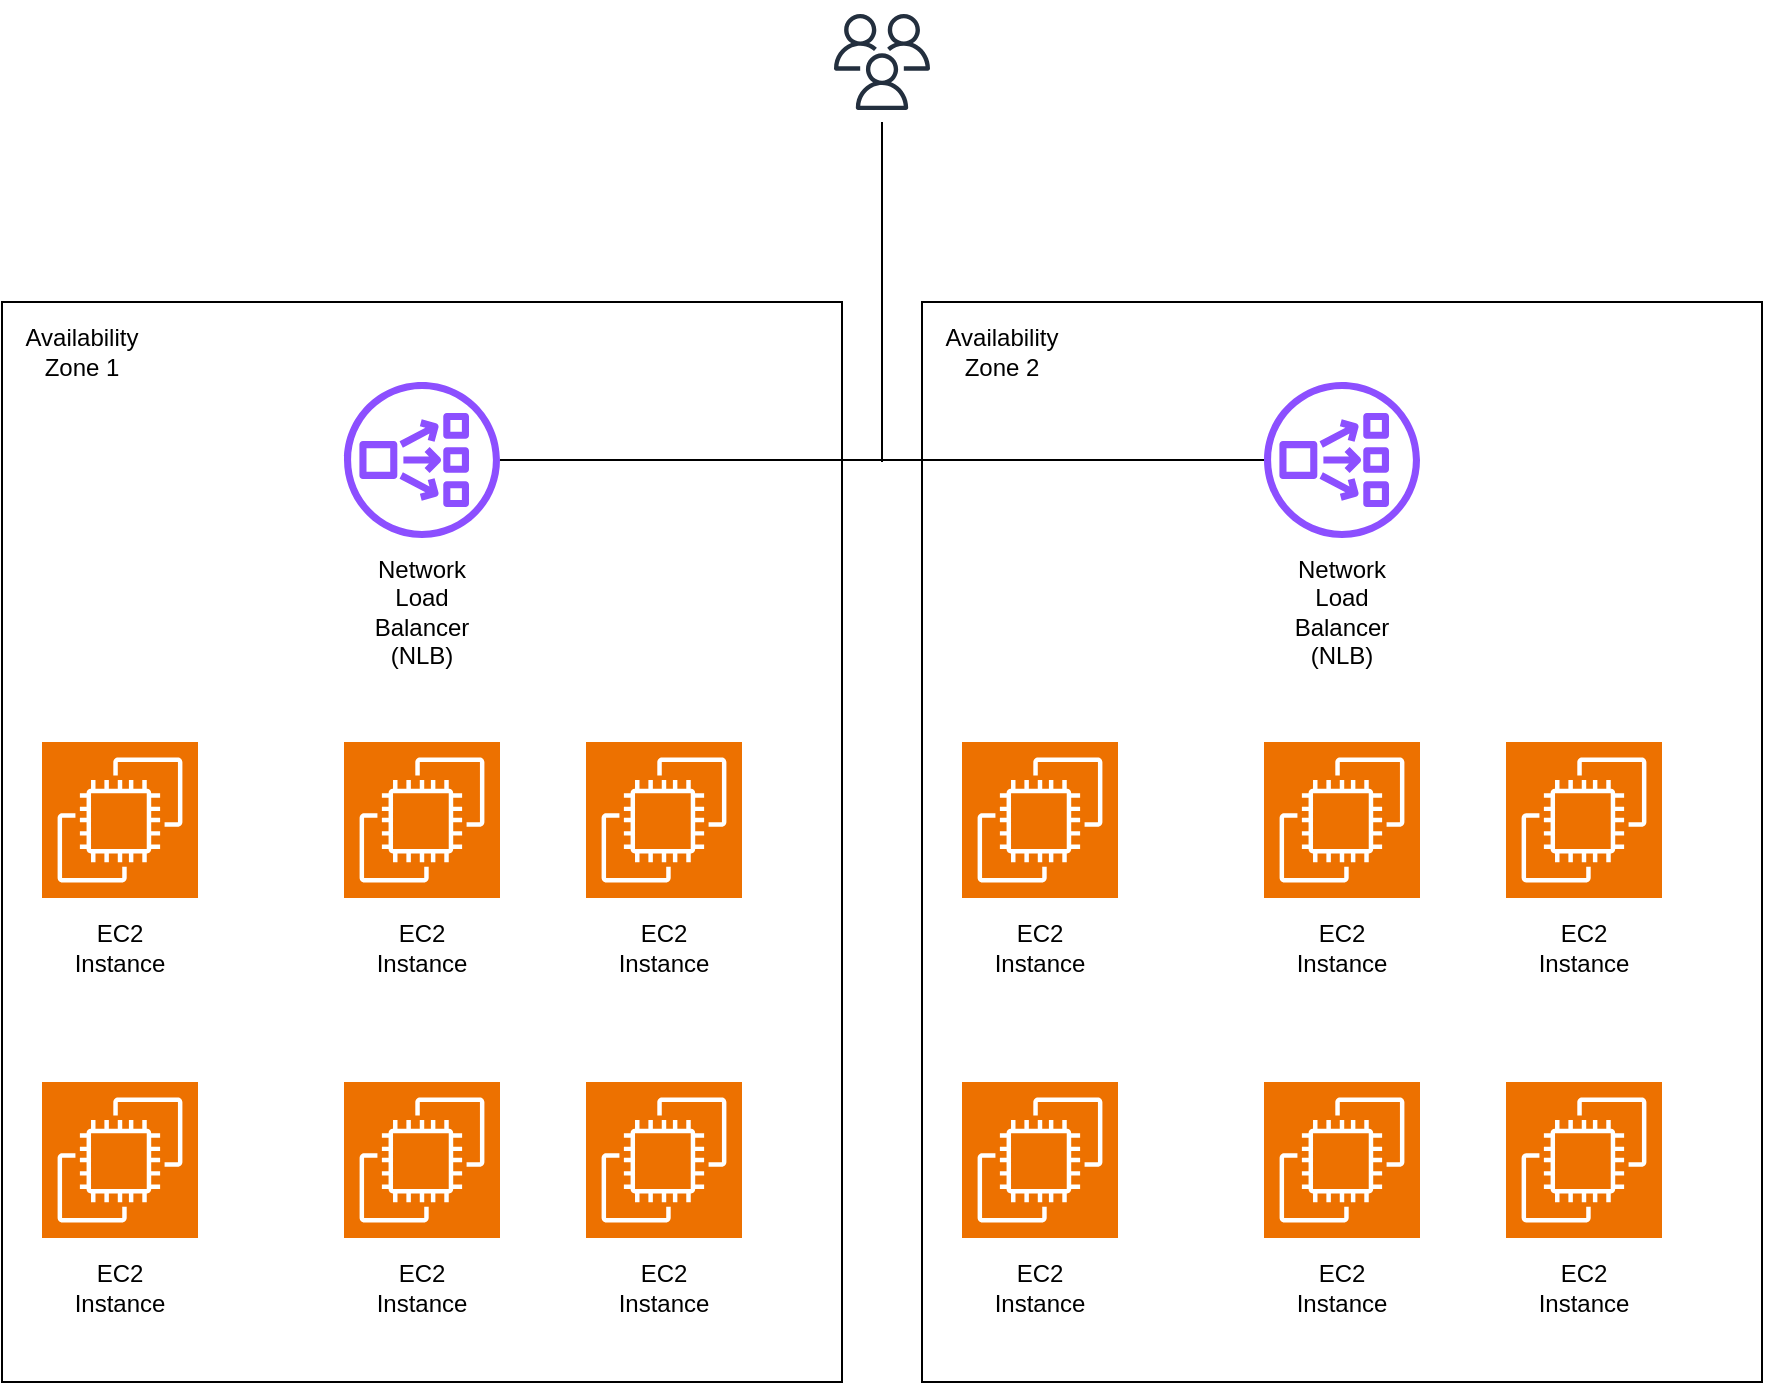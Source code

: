 <mxfile version="22.1.16" type="github">
  <diagram name="Page-1" id="1RVk4KsR5PGaiZHPokZL">
    <mxGraphModel dx="594" dy="3352" grid="1" gridSize="10" guides="1" tooltips="1" connect="1" arrows="1" fold="1" page="1" pageScale="1" pageWidth="850" pageHeight="1100" math="0" shadow="0">
      <root>
        <mxCell id="0" />
        <mxCell id="1" parent="0" />
        <mxCell id="uF8s6PgjlwYvejcAV3IK-3" value="" style="rounded=0;whiteSpace=wrap;html=1;" vertex="1" parent="1">
          <mxGeometry x="40" y="140" width="420" height="540" as="geometry" />
        </mxCell>
        <mxCell id="uF8s6PgjlwYvejcAV3IK-1" value="" style="sketch=0;outlineConnect=0;fontColor=#232F3E;gradientColor=none;strokeColor=#232F3E;fillColor=#ffffff;dashed=0;verticalLabelPosition=bottom;verticalAlign=top;align=center;html=1;fontSize=12;fontStyle=0;aspect=fixed;shape=mxgraph.aws4.resourceIcon;resIcon=mxgraph.aws4.users;" vertex="1" parent="1">
          <mxGeometry x="450" y="-10" width="60" height="60" as="geometry" />
        </mxCell>
        <mxCell id="uF8s6PgjlwYvejcAV3IK-5" value="" style="group" vertex="1" connectable="0" parent="1">
          <mxGeometry x="211" y="180" width="78" height="130" as="geometry" />
        </mxCell>
        <mxCell id="uF8s6PgjlwYvejcAV3IK-2" value="" style="sketch=0;outlineConnect=0;fontColor=#232F3E;gradientColor=none;fillColor=#8C4FFF;strokeColor=none;dashed=0;verticalLabelPosition=bottom;verticalAlign=top;align=center;html=1;fontSize=12;fontStyle=0;aspect=fixed;pointerEvents=1;shape=mxgraph.aws4.network_load_balancer;" vertex="1" parent="uF8s6PgjlwYvejcAV3IK-5">
          <mxGeometry width="78" height="78" as="geometry" />
        </mxCell>
        <mxCell id="uF8s6PgjlwYvejcAV3IK-4" value="Network Load Balancer (NLB)" style="text;html=1;strokeColor=none;fillColor=none;align=center;verticalAlign=middle;whiteSpace=wrap;rounded=0;" vertex="1" parent="uF8s6PgjlwYvejcAV3IK-5">
          <mxGeometry x="9" y="100" width="60" height="30" as="geometry" />
        </mxCell>
        <mxCell id="uF8s6PgjlwYvejcAV3IK-8" value="" style="group" vertex="1" connectable="0" parent="1">
          <mxGeometry x="332" y="530" width="78" height="118" as="geometry" />
        </mxCell>
        <mxCell id="uF8s6PgjlwYvejcAV3IK-6" value="EC2 Instance" style="text;html=1;strokeColor=none;fillColor=none;align=center;verticalAlign=middle;whiteSpace=wrap;rounded=0;" vertex="1" parent="uF8s6PgjlwYvejcAV3IK-8">
          <mxGeometry x="9" y="88" width="60" height="30" as="geometry" />
        </mxCell>
        <mxCell id="uF8s6PgjlwYvejcAV3IK-7" value="" style="sketch=0;points=[[0,0,0],[0.25,0,0],[0.5,0,0],[0.75,0,0],[1,0,0],[0,1,0],[0.25,1,0],[0.5,1,0],[0.75,1,0],[1,1,0],[0,0.25,0],[0,0.5,0],[0,0.75,0],[1,0.25,0],[1,0.5,0],[1,0.75,0]];outlineConnect=0;fontColor=#232F3E;fillColor=#ED7100;strokeColor=#ffffff;dashed=0;verticalLabelPosition=bottom;verticalAlign=top;align=center;html=1;fontSize=12;fontStyle=0;aspect=fixed;shape=mxgraph.aws4.resourceIcon;resIcon=mxgraph.aws4.ec2;" vertex="1" parent="uF8s6PgjlwYvejcAV3IK-8">
          <mxGeometry width="78" height="78" as="geometry" />
        </mxCell>
        <mxCell id="uF8s6PgjlwYvejcAV3IK-9" value="" style="group" vertex="1" connectable="0" parent="1">
          <mxGeometry x="211" y="530" width="78" height="118" as="geometry" />
        </mxCell>
        <mxCell id="uF8s6PgjlwYvejcAV3IK-10" value="EC2 Instance" style="text;html=1;strokeColor=none;fillColor=none;align=center;verticalAlign=middle;whiteSpace=wrap;rounded=0;" vertex="1" parent="uF8s6PgjlwYvejcAV3IK-9">
          <mxGeometry x="9" y="88" width="60" height="30" as="geometry" />
        </mxCell>
        <mxCell id="uF8s6PgjlwYvejcAV3IK-11" value="" style="sketch=0;points=[[0,0,0],[0.25,0,0],[0.5,0,0],[0.75,0,0],[1,0,0],[0,1,0],[0.25,1,0],[0.5,1,0],[0.75,1,0],[1,1,0],[0,0.25,0],[0,0.5,0],[0,0.75,0],[1,0.25,0],[1,0.5,0],[1,0.75,0]];outlineConnect=0;fontColor=#232F3E;fillColor=#ED7100;strokeColor=#ffffff;dashed=0;verticalLabelPosition=bottom;verticalAlign=top;align=center;html=1;fontSize=12;fontStyle=0;aspect=fixed;shape=mxgraph.aws4.resourceIcon;resIcon=mxgraph.aws4.ec2;" vertex="1" parent="uF8s6PgjlwYvejcAV3IK-9">
          <mxGeometry width="78" height="78" as="geometry" />
        </mxCell>
        <mxCell id="uF8s6PgjlwYvejcAV3IK-12" value="" style="group" vertex="1" connectable="0" parent="1">
          <mxGeometry x="60" y="530" width="78" height="118" as="geometry" />
        </mxCell>
        <mxCell id="uF8s6PgjlwYvejcAV3IK-13" value="EC2 Instance" style="text;html=1;strokeColor=none;fillColor=none;align=center;verticalAlign=middle;whiteSpace=wrap;rounded=0;" vertex="1" parent="uF8s6PgjlwYvejcAV3IK-12">
          <mxGeometry x="9" y="88" width="60" height="30" as="geometry" />
        </mxCell>
        <mxCell id="uF8s6PgjlwYvejcAV3IK-14" value="" style="sketch=0;points=[[0,0,0],[0.25,0,0],[0.5,0,0],[0.75,0,0],[1,0,0],[0,1,0],[0.25,1,0],[0.5,1,0],[0.75,1,0],[1,1,0],[0,0.25,0],[0,0.5,0],[0,0.75,0],[1,0.25,0],[1,0.5,0],[1,0.75,0]];outlineConnect=0;fontColor=#232F3E;fillColor=#ED7100;strokeColor=#ffffff;dashed=0;verticalLabelPosition=bottom;verticalAlign=top;align=center;html=1;fontSize=12;fontStyle=0;aspect=fixed;shape=mxgraph.aws4.resourceIcon;resIcon=mxgraph.aws4.ec2;" vertex="1" parent="uF8s6PgjlwYvejcAV3IK-12">
          <mxGeometry width="78" height="78" as="geometry" />
        </mxCell>
        <mxCell id="uF8s6PgjlwYvejcAV3IK-15" value="" style="group" vertex="1" connectable="0" parent="1">
          <mxGeometry x="332" y="360" width="78" height="118" as="geometry" />
        </mxCell>
        <mxCell id="uF8s6PgjlwYvejcAV3IK-16" value="EC2 Instance" style="text;html=1;strokeColor=none;fillColor=none;align=center;verticalAlign=middle;whiteSpace=wrap;rounded=0;" vertex="1" parent="uF8s6PgjlwYvejcAV3IK-15">
          <mxGeometry x="9" y="88" width="60" height="30" as="geometry" />
        </mxCell>
        <mxCell id="uF8s6PgjlwYvejcAV3IK-17" value="" style="sketch=0;points=[[0,0,0],[0.25,0,0],[0.5,0,0],[0.75,0,0],[1,0,0],[0,1,0],[0.25,1,0],[0.5,1,0],[0.75,1,0],[1,1,0],[0,0.25,0],[0,0.5,0],[0,0.75,0],[1,0.25,0],[1,0.5,0],[1,0.75,0]];outlineConnect=0;fontColor=#232F3E;fillColor=#ED7100;strokeColor=#ffffff;dashed=0;verticalLabelPosition=bottom;verticalAlign=top;align=center;html=1;fontSize=12;fontStyle=0;aspect=fixed;shape=mxgraph.aws4.resourceIcon;resIcon=mxgraph.aws4.ec2;" vertex="1" parent="uF8s6PgjlwYvejcAV3IK-15">
          <mxGeometry width="78" height="78" as="geometry" />
        </mxCell>
        <mxCell id="uF8s6PgjlwYvejcAV3IK-18" value="" style="group" vertex="1" connectable="0" parent="1">
          <mxGeometry x="211" y="360" width="78" height="118" as="geometry" />
        </mxCell>
        <mxCell id="uF8s6PgjlwYvejcAV3IK-19" value="EC2 Instance" style="text;html=1;strokeColor=none;fillColor=none;align=center;verticalAlign=middle;whiteSpace=wrap;rounded=0;" vertex="1" parent="uF8s6PgjlwYvejcAV3IK-18">
          <mxGeometry x="9" y="88" width="60" height="30" as="geometry" />
        </mxCell>
        <mxCell id="uF8s6PgjlwYvejcAV3IK-20" value="" style="sketch=0;points=[[0,0,0],[0.25,0,0],[0.5,0,0],[0.75,0,0],[1,0,0],[0,1,0],[0.25,1,0],[0.5,1,0],[0.75,1,0],[1,1,0],[0,0.25,0],[0,0.5,0],[0,0.75,0],[1,0.25,0],[1,0.5,0],[1,0.75,0]];outlineConnect=0;fontColor=#232F3E;fillColor=#ED7100;strokeColor=#ffffff;dashed=0;verticalLabelPosition=bottom;verticalAlign=top;align=center;html=1;fontSize=12;fontStyle=0;aspect=fixed;shape=mxgraph.aws4.resourceIcon;resIcon=mxgraph.aws4.ec2;" vertex="1" parent="uF8s6PgjlwYvejcAV3IK-18">
          <mxGeometry width="78" height="78" as="geometry" />
        </mxCell>
        <mxCell id="uF8s6PgjlwYvejcAV3IK-21" value="" style="group" vertex="1" connectable="0" parent="1">
          <mxGeometry x="60" y="360" width="78" height="118" as="geometry" />
        </mxCell>
        <mxCell id="uF8s6PgjlwYvejcAV3IK-22" value="EC2 Instance" style="text;html=1;strokeColor=none;fillColor=none;align=center;verticalAlign=middle;whiteSpace=wrap;rounded=0;" vertex="1" parent="uF8s6PgjlwYvejcAV3IK-21">
          <mxGeometry x="9" y="88" width="60" height="30" as="geometry" />
        </mxCell>
        <mxCell id="uF8s6PgjlwYvejcAV3IK-23" value="" style="sketch=0;points=[[0,0,0],[0.25,0,0],[0.5,0,0],[0.75,0,0],[1,0,0],[0,1,0],[0.25,1,0],[0.5,1,0],[0.75,1,0],[1,1,0],[0,0.25,0],[0,0.5,0],[0,0.75,0],[1,0.25,0],[1,0.5,0],[1,0.75,0]];outlineConnect=0;fontColor=#232F3E;fillColor=#ED7100;strokeColor=#ffffff;dashed=0;verticalLabelPosition=bottom;verticalAlign=top;align=center;html=1;fontSize=12;fontStyle=0;aspect=fixed;shape=mxgraph.aws4.resourceIcon;resIcon=mxgraph.aws4.ec2;" vertex="1" parent="uF8s6PgjlwYvejcAV3IK-21">
          <mxGeometry width="78" height="78" as="geometry" />
        </mxCell>
        <mxCell id="uF8s6PgjlwYvejcAV3IK-24" value="Availability Zone 1" style="text;html=1;strokeColor=none;fillColor=none;align=center;verticalAlign=middle;whiteSpace=wrap;rounded=0;" vertex="1" parent="1">
          <mxGeometry x="50" y="150" width="60" height="30" as="geometry" />
        </mxCell>
        <mxCell id="uF8s6PgjlwYvejcAV3IK-25" value="" style="rounded=0;whiteSpace=wrap;html=1;" vertex="1" parent="1">
          <mxGeometry x="500" y="140" width="420" height="540" as="geometry" />
        </mxCell>
        <mxCell id="uF8s6PgjlwYvejcAV3IK-26" value="" style="group" vertex="1" connectable="0" parent="1">
          <mxGeometry x="671" y="180" width="78" height="130" as="geometry" />
        </mxCell>
        <mxCell id="uF8s6PgjlwYvejcAV3IK-27" value="" style="sketch=0;outlineConnect=0;fontColor=#232F3E;gradientColor=none;fillColor=#8C4FFF;strokeColor=none;dashed=0;verticalLabelPosition=bottom;verticalAlign=top;align=center;html=1;fontSize=12;fontStyle=0;aspect=fixed;pointerEvents=1;shape=mxgraph.aws4.network_load_balancer;" vertex="1" parent="uF8s6PgjlwYvejcAV3IK-26">
          <mxGeometry width="78" height="78" as="geometry" />
        </mxCell>
        <mxCell id="uF8s6PgjlwYvejcAV3IK-28" value="Network Load Balancer (NLB)" style="text;html=1;strokeColor=none;fillColor=none;align=center;verticalAlign=middle;whiteSpace=wrap;rounded=0;" vertex="1" parent="uF8s6PgjlwYvejcAV3IK-26">
          <mxGeometry x="9" y="100" width="60" height="30" as="geometry" />
        </mxCell>
        <mxCell id="uF8s6PgjlwYvejcAV3IK-29" value="" style="group" vertex="1" connectable="0" parent="1">
          <mxGeometry x="792" y="530" width="78" height="118" as="geometry" />
        </mxCell>
        <mxCell id="uF8s6PgjlwYvejcAV3IK-30" value="EC2 Instance" style="text;html=1;strokeColor=none;fillColor=none;align=center;verticalAlign=middle;whiteSpace=wrap;rounded=0;" vertex="1" parent="uF8s6PgjlwYvejcAV3IK-29">
          <mxGeometry x="9" y="88" width="60" height="30" as="geometry" />
        </mxCell>
        <mxCell id="uF8s6PgjlwYvejcAV3IK-31" value="" style="sketch=0;points=[[0,0,0],[0.25,0,0],[0.5,0,0],[0.75,0,0],[1,0,0],[0,1,0],[0.25,1,0],[0.5,1,0],[0.75,1,0],[1,1,0],[0,0.25,0],[0,0.5,0],[0,0.75,0],[1,0.25,0],[1,0.5,0],[1,0.75,0]];outlineConnect=0;fontColor=#232F3E;fillColor=#ED7100;strokeColor=#ffffff;dashed=0;verticalLabelPosition=bottom;verticalAlign=top;align=center;html=1;fontSize=12;fontStyle=0;aspect=fixed;shape=mxgraph.aws4.resourceIcon;resIcon=mxgraph.aws4.ec2;" vertex="1" parent="uF8s6PgjlwYvejcAV3IK-29">
          <mxGeometry width="78" height="78" as="geometry" />
        </mxCell>
        <mxCell id="uF8s6PgjlwYvejcAV3IK-32" value="" style="group" vertex="1" connectable="0" parent="1">
          <mxGeometry x="671" y="530" width="78" height="118" as="geometry" />
        </mxCell>
        <mxCell id="uF8s6PgjlwYvejcAV3IK-33" value="EC2 Instance" style="text;html=1;strokeColor=none;fillColor=none;align=center;verticalAlign=middle;whiteSpace=wrap;rounded=0;" vertex="1" parent="uF8s6PgjlwYvejcAV3IK-32">
          <mxGeometry x="9" y="88" width="60" height="30" as="geometry" />
        </mxCell>
        <mxCell id="uF8s6PgjlwYvejcAV3IK-34" value="" style="sketch=0;points=[[0,0,0],[0.25,0,0],[0.5,0,0],[0.75,0,0],[1,0,0],[0,1,0],[0.25,1,0],[0.5,1,0],[0.75,1,0],[1,1,0],[0,0.25,0],[0,0.5,0],[0,0.75,0],[1,0.25,0],[1,0.5,0],[1,0.75,0]];outlineConnect=0;fontColor=#232F3E;fillColor=#ED7100;strokeColor=#ffffff;dashed=0;verticalLabelPosition=bottom;verticalAlign=top;align=center;html=1;fontSize=12;fontStyle=0;aspect=fixed;shape=mxgraph.aws4.resourceIcon;resIcon=mxgraph.aws4.ec2;" vertex="1" parent="uF8s6PgjlwYvejcAV3IK-32">
          <mxGeometry width="78" height="78" as="geometry" />
        </mxCell>
        <mxCell id="uF8s6PgjlwYvejcAV3IK-35" value="" style="group" vertex="1" connectable="0" parent="1">
          <mxGeometry x="520" y="530" width="78" height="118" as="geometry" />
        </mxCell>
        <mxCell id="uF8s6PgjlwYvejcAV3IK-36" value="EC2 Instance" style="text;html=1;strokeColor=none;fillColor=none;align=center;verticalAlign=middle;whiteSpace=wrap;rounded=0;" vertex="1" parent="uF8s6PgjlwYvejcAV3IK-35">
          <mxGeometry x="9" y="88" width="60" height="30" as="geometry" />
        </mxCell>
        <mxCell id="uF8s6PgjlwYvejcAV3IK-37" value="" style="sketch=0;points=[[0,0,0],[0.25,0,0],[0.5,0,0],[0.75,0,0],[1,0,0],[0,1,0],[0.25,1,0],[0.5,1,0],[0.75,1,0],[1,1,0],[0,0.25,0],[0,0.5,0],[0,0.75,0],[1,0.25,0],[1,0.5,0],[1,0.75,0]];outlineConnect=0;fontColor=#232F3E;fillColor=#ED7100;strokeColor=#ffffff;dashed=0;verticalLabelPosition=bottom;verticalAlign=top;align=center;html=1;fontSize=12;fontStyle=0;aspect=fixed;shape=mxgraph.aws4.resourceIcon;resIcon=mxgraph.aws4.ec2;" vertex="1" parent="uF8s6PgjlwYvejcAV3IK-35">
          <mxGeometry width="78" height="78" as="geometry" />
        </mxCell>
        <mxCell id="uF8s6PgjlwYvejcAV3IK-38" value="" style="group" vertex="1" connectable="0" parent="1">
          <mxGeometry x="792" y="360" width="78" height="118" as="geometry" />
        </mxCell>
        <mxCell id="uF8s6PgjlwYvejcAV3IK-39" value="EC2 Instance" style="text;html=1;strokeColor=none;fillColor=none;align=center;verticalAlign=middle;whiteSpace=wrap;rounded=0;" vertex="1" parent="uF8s6PgjlwYvejcAV3IK-38">
          <mxGeometry x="9" y="88" width="60" height="30" as="geometry" />
        </mxCell>
        <mxCell id="uF8s6PgjlwYvejcAV3IK-40" value="" style="sketch=0;points=[[0,0,0],[0.25,0,0],[0.5,0,0],[0.75,0,0],[1,0,0],[0,1,0],[0.25,1,0],[0.5,1,0],[0.75,1,0],[1,1,0],[0,0.25,0],[0,0.5,0],[0,0.75,0],[1,0.25,0],[1,0.5,0],[1,0.75,0]];outlineConnect=0;fontColor=#232F3E;fillColor=#ED7100;strokeColor=#ffffff;dashed=0;verticalLabelPosition=bottom;verticalAlign=top;align=center;html=1;fontSize=12;fontStyle=0;aspect=fixed;shape=mxgraph.aws4.resourceIcon;resIcon=mxgraph.aws4.ec2;" vertex="1" parent="uF8s6PgjlwYvejcAV3IK-38">
          <mxGeometry width="78" height="78" as="geometry" />
        </mxCell>
        <mxCell id="uF8s6PgjlwYvejcAV3IK-41" value="" style="group" vertex="1" connectable="0" parent="1">
          <mxGeometry x="671" y="360" width="78" height="118" as="geometry" />
        </mxCell>
        <mxCell id="uF8s6PgjlwYvejcAV3IK-42" value="EC2 Instance" style="text;html=1;strokeColor=none;fillColor=none;align=center;verticalAlign=middle;whiteSpace=wrap;rounded=0;" vertex="1" parent="uF8s6PgjlwYvejcAV3IK-41">
          <mxGeometry x="9" y="88" width="60" height="30" as="geometry" />
        </mxCell>
        <mxCell id="uF8s6PgjlwYvejcAV3IK-43" value="" style="sketch=0;points=[[0,0,0],[0.25,0,0],[0.5,0,0],[0.75,0,0],[1,0,0],[0,1,0],[0.25,1,0],[0.5,1,0],[0.75,1,0],[1,1,0],[0,0.25,0],[0,0.5,0],[0,0.75,0],[1,0.25,0],[1,0.5,0],[1,0.75,0]];outlineConnect=0;fontColor=#232F3E;fillColor=#ED7100;strokeColor=#ffffff;dashed=0;verticalLabelPosition=bottom;verticalAlign=top;align=center;html=1;fontSize=12;fontStyle=0;aspect=fixed;shape=mxgraph.aws4.resourceIcon;resIcon=mxgraph.aws4.ec2;" vertex="1" parent="uF8s6PgjlwYvejcAV3IK-41">
          <mxGeometry width="78" height="78" as="geometry" />
        </mxCell>
        <mxCell id="uF8s6PgjlwYvejcAV3IK-44" value="" style="group" vertex="1" connectable="0" parent="1">
          <mxGeometry x="520" y="360" width="78" height="118" as="geometry" />
        </mxCell>
        <mxCell id="uF8s6PgjlwYvejcAV3IK-45" value="EC2 Instance" style="text;html=1;strokeColor=none;fillColor=none;align=center;verticalAlign=middle;whiteSpace=wrap;rounded=0;" vertex="1" parent="uF8s6PgjlwYvejcAV3IK-44">
          <mxGeometry x="9" y="88" width="60" height="30" as="geometry" />
        </mxCell>
        <mxCell id="uF8s6PgjlwYvejcAV3IK-46" value="" style="sketch=0;points=[[0,0,0],[0.25,0,0],[0.5,0,0],[0.75,0,0],[1,0,0],[0,1,0],[0.25,1,0],[0.5,1,0],[0.75,1,0],[1,1,0],[0,0.25,0],[0,0.5,0],[0,0.75,0],[1,0.25,0],[1,0.5,0],[1,0.75,0]];outlineConnect=0;fontColor=#232F3E;fillColor=#ED7100;strokeColor=#ffffff;dashed=0;verticalLabelPosition=bottom;verticalAlign=top;align=center;html=1;fontSize=12;fontStyle=0;aspect=fixed;shape=mxgraph.aws4.resourceIcon;resIcon=mxgraph.aws4.ec2;" vertex="1" parent="uF8s6PgjlwYvejcAV3IK-44">
          <mxGeometry width="78" height="78" as="geometry" />
        </mxCell>
        <mxCell id="uF8s6PgjlwYvejcAV3IK-47" value="Availability Zone 2" style="text;html=1;strokeColor=none;fillColor=none;align=center;verticalAlign=middle;whiteSpace=wrap;rounded=0;" vertex="1" parent="1">
          <mxGeometry x="510" y="150" width="60" height="30" as="geometry" />
        </mxCell>
        <mxCell id="uF8s6PgjlwYvejcAV3IK-48" value="" style="endArrow=none;html=1;rounded=0;" edge="1" parent="1" source="uF8s6PgjlwYvejcAV3IK-2" target="uF8s6PgjlwYvejcAV3IK-27">
          <mxGeometry width="50" height="50" relative="1" as="geometry">
            <mxPoint x="380" y="310" as="sourcePoint" />
            <mxPoint x="430" y="260" as="targetPoint" />
          </mxGeometry>
        </mxCell>
        <mxCell id="uF8s6PgjlwYvejcAV3IK-49" value="" style="endArrow=none;html=1;rounded=0;" edge="1" parent="1" target="uF8s6PgjlwYvejcAV3IK-1">
          <mxGeometry width="50" height="50" relative="1" as="geometry">
            <mxPoint x="480" y="220" as="sourcePoint" />
            <mxPoint x="430" y="160" as="targetPoint" />
          </mxGeometry>
        </mxCell>
      </root>
    </mxGraphModel>
  </diagram>
</mxfile>

